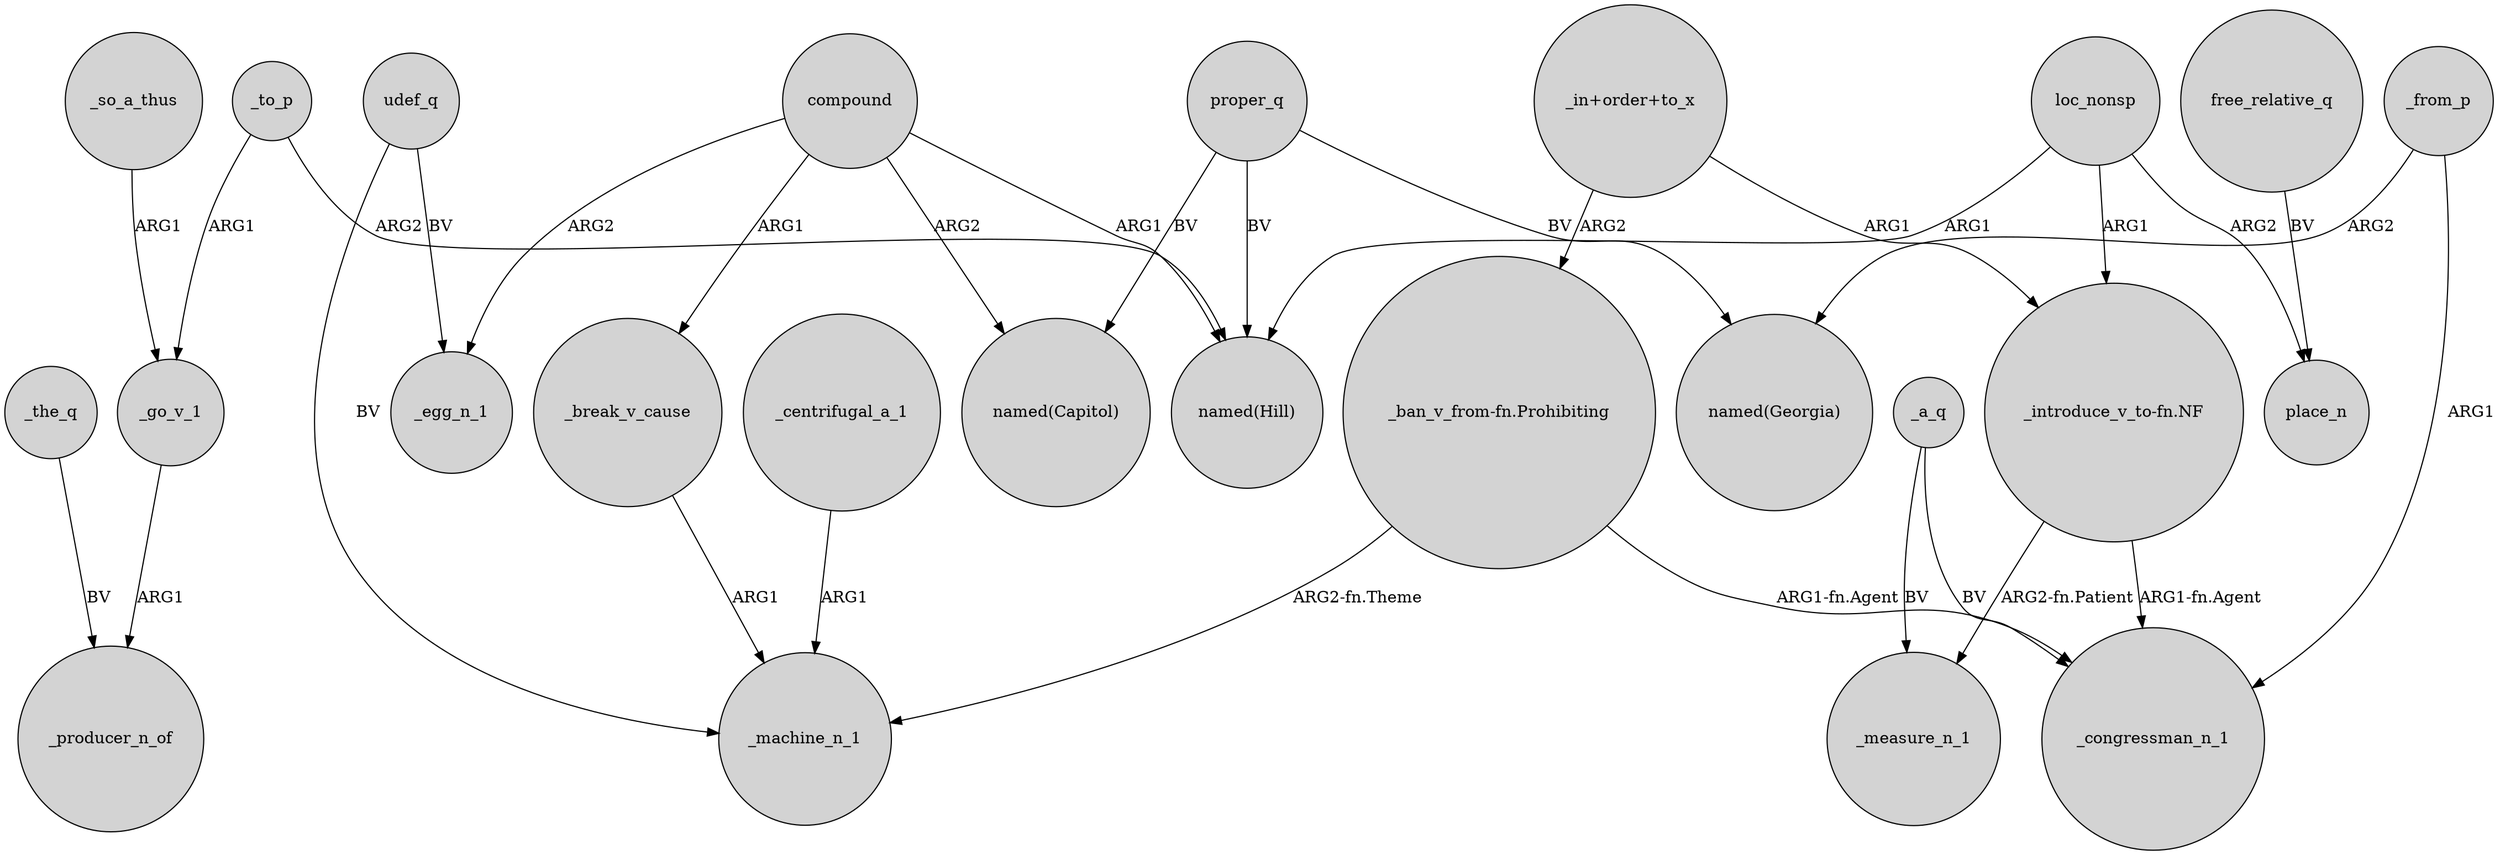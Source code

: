digraph {
	node [shape=circle style=filled]
	_the_q -> _producer_n_of [label=BV]
	udef_q -> _machine_n_1 [label=BV]
	compound -> _egg_n_1 [label=ARG2]
	compound -> "named(Capitol)" [label=ARG2]
	_go_v_1 -> _producer_n_of [label=ARG1]
	"_ban_v_from-fn.Prohibiting" -> _machine_n_1 [label="ARG2-fn.Theme"]
	_from_p -> "named(Georgia)" [label=ARG2]
	loc_nonsp -> "named(Hill)" [label=ARG1]
	compound -> _break_v_cause [label=ARG1]
	_a_q -> _congressman_n_1 [label=BV]
	_break_v_cause -> _machine_n_1 [label=ARG1]
	compound -> "named(Hill)" [label=ARG1]
	_so_a_thus -> _go_v_1 [label=ARG1]
	_a_q -> _measure_n_1 [label=BV]
	_to_p -> _go_v_1 [label=ARG1]
	"_introduce_v_to-fn.NF" -> _measure_n_1 [label="ARG2-fn.Patient"]
	"_introduce_v_to-fn.NF" -> _congressman_n_1 [label="ARG1-fn.Agent"]
	_from_p -> _congressman_n_1 [label=ARG1]
	"_ban_v_from-fn.Prohibiting" -> _congressman_n_1 [label="ARG1-fn.Agent"]
	proper_q -> "named(Hill)" [label=BV]
	"_in+order+to_x" -> "_ban_v_from-fn.Prohibiting" [label=ARG2]
	loc_nonsp -> "_introduce_v_to-fn.NF" [label=ARG1]
	loc_nonsp -> place_n [label=ARG2]
	proper_q -> "named(Georgia)" [label=BV]
	_to_p -> "named(Hill)" [label=ARG2]
	free_relative_q -> place_n [label=BV]
	"_in+order+to_x" -> "_introduce_v_to-fn.NF" [label=ARG1]
	udef_q -> _egg_n_1 [label=BV]
	_centrifugal_a_1 -> _machine_n_1 [label=ARG1]
	proper_q -> "named(Capitol)" [label=BV]
}
